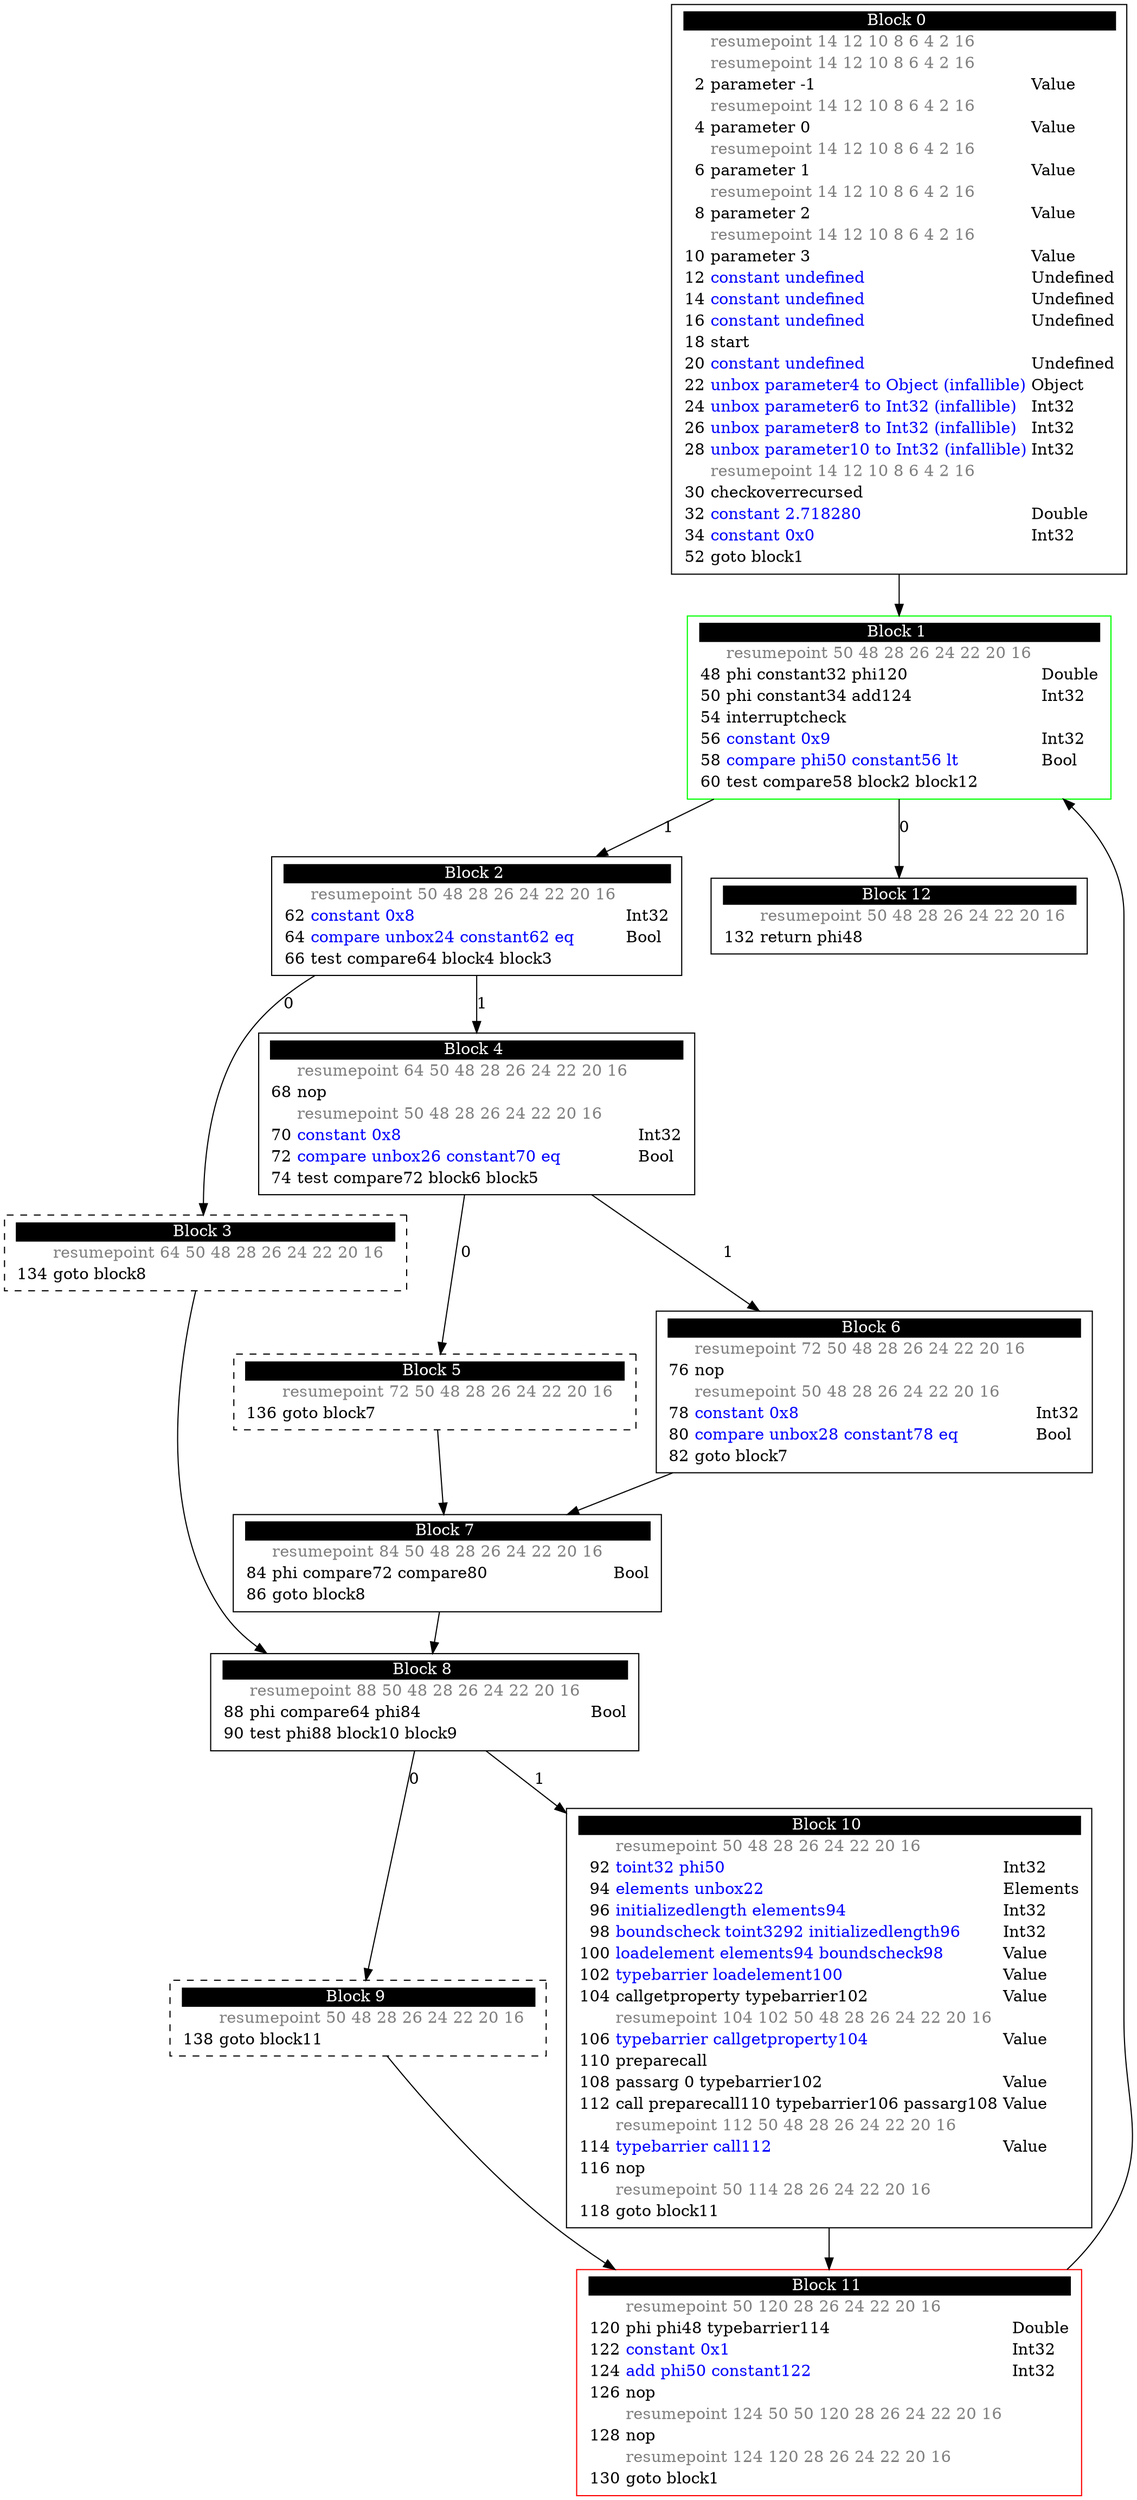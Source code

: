 digraph {
  rankdir=TB
  splines=true

  "Block0" [ shape=box label=<<table border="0" cellborder="0" cellpadding="1"><tr><td align="center" bgcolor="black" colspan="3"><font color="white">Block 0 </font></td></tr><tr><td align="left"></td><td align="left"><font color="grey50">resumepoint 14 12 10 8 6 4 2 16 </font></td><td></td></tr><tr><td align="left"></td><td align="left"><font color="grey50">resumepoint 14 12 10 8 6 4 2 16 </font></td><td></td></tr><tr><td align="right" port="i2">2</td><td align="left">parameter -1</td><td align="left">Value</td></tr><tr><td align="left"></td><td align="left"><font color="grey50">resumepoint 14 12 10 8 6 4 2 16 </font></td><td></td></tr><tr><td align="right" port="i4">4</td><td align="left">parameter 0</td><td align="left">Value</td></tr><tr><td align="left"></td><td align="left"><font color="grey50">resumepoint 14 12 10 8 6 4 2 16 </font></td><td></td></tr><tr><td align="right" port="i6">6</td><td align="left">parameter 1</td><td align="left">Value</td></tr><tr><td align="left"></td><td align="left"><font color="grey50">resumepoint 14 12 10 8 6 4 2 16 </font></td><td></td></tr><tr><td align="right" port="i8">8</td><td align="left">parameter 2</td><td align="left">Value</td></tr><tr><td align="left"></td><td align="left"><font color="grey50">resumepoint 14 12 10 8 6 4 2 16 </font></td><td></td></tr><tr><td align="right" port="i10">10</td><td align="left">parameter 3</td><td align="left">Value</td></tr><tr><td align="right" port="i12">12</td><td align="left"><font color="blue">constant undefined</font></td><td align="left">Undefined</td></tr><tr><td align="right" port="i14">14</td><td align="left"><font color="blue">constant undefined</font></td><td align="left">Undefined</td></tr><tr><td align="right" port="i16">16</td><td align="left"><font color="blue">constant undefined</font></td><td align="left">Undefined</td></tr><tr><td align="right" port="i18">18</td><td align="left">start</td></tr><tr><td align="right" port="i20">20</td><td align="left"><font color="blue">constant undefined</font></td><td align="left">Undefined</td></tr><tr><td align="right" port="i22">22</td><td align="left"><font color="blue">unbox parameter4 to Object (infallible)</font></td><td align="left">Object</td></tr><tr><td align="right" port="i24">24</td><td align="left"><font color="blue">unbox parameter6 to Int32 (infallible)</font></td><td align="left">Int32</td></tr><tr><td align="right" port="i26">26</td><td align="left"><font color="blue">unbox parameter8 to Int32 (infallible)</font></td><td align="left">Int32</td></tr><tr><td align="right" port="i28">28</td><td align="left"><font color="blue">unbox parameter10 to Int32 (infallible)</font></td><td align="left">Int32</td></tr><tr><td align="left"></td><td align="left"><font color="grey50">resumepoint 14 12 10 8 6 4 2 16 </font></td><td></td></tr><tr><td align="right" port="i30">30</td><td align="left">checkoverrecursed</td></tr><tr><td align="right" port="i32">32</td><td align="left"><font color="blue">constant 2.718280</font></td><td align="left">Double</td></tr><tr><td align="right" port="i34">34</td><td align="left"><font color="blue">constant 0x0</font></td><td align="left">Int32</td></tr><tr><td align="right" port="i52">52</td><td align="left">goto block1</td></tr></table>> ] ;
  "Block1" [ color=green shape=box label=<<table border="0" cellborder="0" cellpadding="1"><tr><td align="center" bgcolor="black" colspan="3"><font color="white">Block 1 </font></td></tr><tr><td align="left"></td><td align="left"><font color="grey50">resumepoint 50 48 28 26 24 22 20 16 </font></td><td></td></tr><tr><td align="right" port="i48">48</td><td align="left">phi constant32 phi120</td><td align="left">Double</td></tr><tr><td align="right" port="i50">50</td><td align="left">phi constant34 add124</td><td align="left">Int32</td></tr><tr><td align="right" port="i54">54</td><td align="left">interruptcheck</td></tr><tr><td align="right" port="i56">56</td><td align="left"><font color="blue">constant 0x9</font></td><td align="left">Int32</td></tr><tr><td align="right" port="i58">58</td><td align="left"><font color="blue">compare phi50 constant56 lt</font></td><td align="left">Bool</td></tr><tr><td align="right" port="i60">60</td><td align="left">test compare58 block2 block12</td></tr></table>> ] ;
  "Block2" [ shape=box label=<<table border="0" cellborder="0" cellpadding="1"><tr><td align="center" bgcolor="black" colspan="3"><font color="white">Block 2 </font></td></tr><tr><td align="left"></td><td align="left"><font color="grey50">resumepoint 50 48 28 26 24 22 20 16 </font></td><td></td></tr><tr><td align="right" port="i62">62</td><td align="left"><font color="blue">constant 0x8</font></td><td align="left">Int32</td></tr><tr><td align="right" port="i64">64</td><td align="left"><font color="blue">compare unbox24 constant62 eq</font></td><td align="left">Bool</td></tr><tr><td align="right" port="i66">66</td><td align="left">test compare64 block4 block3</td></tr></table>> ] ;
  "Block3" [ shape=box style=dashed label=<<table border="0" cellborder="0" cellpadding="1"><tr><td align="center" bgcolor="black" colspan="3"><font color="white">Block 3 </font></td></tr><tr><td align="left"></td><td align="left"><font color="grey50">resumepoint 64 50 48 28 26 24 22 20 16 </font></td><td></td></tr><tr><td align="right" port="i134">134</td><td align="left">goto block8</td></tr></table>> ] ;
  "Block4" [ shape=box label=<<table border="0" cellborder="0" cellpadding="1"><tr><td align="center" bgcolor="black" colspan="3"><font color="white">Block 4 </font></td></tr><tr><td align="left"></td><td align="left"><font color="grey50">resumepoint 64 50 48 28 26 24 22 20 16 </font></td><td></td></tr><tr><td align="right" port="i68">68</td><td align="left">nop</td></tr><tr><td align="left"></td><td align="left"><font color="grey50">resumepoint 50 48 28 26 24 22 20 16 </font></td><td></td></tr><tr><td align="right" port="i70">70</td><td align="left"><font color="blue">constant 0x8</font></td><td align="left">Int32</td></tr><tr><td align="right" port="i72">72</td><td align="left"><font color="blue">compare unbox26 constant70 eq</font></td><td align="left">Bool</td></tr><tr><td align="right" port="i74">74</td><td align="left">test compare72 block6 block5</td></tr></table>> ] ;
  "Block5" [ shape=box style=dashed label=<<table border="0" cellborder="0" cellpadding="1"><tr><td align="center" bgcolor="black" colspan="3"><font color="white">Block 5 </font></td></tr><tr><td align="left"></td><td align="left"><font color="grey50">resumepoint 72 50 48 28 26 24 22 20 16 </font></td><td></td></tr><tr><td align="right" port="i136">136</td><td align="left">goto block7</td></tr></table>> ] ;
  "Block6" [ shape=box label=<<table border="0" cellborder="0" cellpadding="1"><tr><td align="center" bgcolor="black" colspan="3"><font color="white">Block 6 </font></td></tr><tr><td align="left"></td><td align="left"><font color="grey50">resumepoint 72 50 48 28 26 24 22 20 16 </font></td><td></td></tr><tr><td align="right" port="i76">76</td><td align="left">nop</td></tr><tr><td align="left"></td><td align="left"><font color="grey50">resumepoint 50 48 28 26 24 22 20 16 </font></td><td></td></tr><tr><td align="right" port="i78">78</td><td align="left"><font color="blue">constant 0x8</font></td><td align="left">Int32</td></tr><tr><td align="right" port="i80">80</td><td align="left"><font color="blue">compare unbox28 constant78 eq</font></td><td align="left">Bool</td></tr><tr><td align="right" port="i82">82</td><td align="left">goto block7</td></tr></table>> ] ;
  "Block7" [ shape=box label=<<table border="0" cellborder="0" cellpadding="1"><tr><td align="center" bgcolor="black" colspan="3"><font color="white">Block 7 </font></td></tr><tr><td align="left"></td><td align="left"><font color="grey50">resumepoint 84 50 48 28 26 24 22 20 16 </font></td><td></td></tr><tr><td align="right" port="i84">84</td><td align="left">phi compare72 compare80</td><td align="left">Bool</td></tr><tr><td align="right" port="i86">86</td><td align="left">goto block8</td></tr></table>> ] ;
  "Block8" [ shape=box label=<<table border="0" cellborder="0" cellpadding="1"><tr><td align="center" bgcolor="black" colspan="3"><font color="white">Block 8 </font></td></tr><tr><td align="left"></td><td align="left"><font color="grey50">resumepoint 88 50 48 28 26 24 22 20 16 </font></td><td></td></tr><tr><td align="right" port="i88">88</td><td align="left">phi compare64 phi84</td><td align="left">Bool</td></tr><tr><td align="right" port="i90">90</td><td align="left">test phi88 block10 block9</td></tr></table>> ] ;
  "Block9" [ shape=box style=dashed label=<<table border="0" cellborder="0" cellpadding="1"><tr><td align="center" bgcolor="black" colspan="3"><font color="white">Block 9 </font></td></tr><tr><td align="left"></td><td align="left"><font color="grey50">resumepoint 50 48 28 26 24 22 20 16 </font></td><td></td></tr><tr><td align="right" port="i138">138</td><td align="left">goto block11</td></tr></table>> ] ;
  "Block10" [ shape=box label=<<table border="0" cellborder="0" cellpadding="1"><tr><td align="center" bgcolor="black" colspan="3"><font color="white">Block 10 </font></td></tr><tr><td align="left"></td><td align="left"><font color="grey50">resumepoint 50 48 28 26 24 22 20 16 </font></td><td></td></tr><tr><td align="right" port="i92">92</td><td align="left"><font color="blue">toint32 phi50</font></td><td align="left">Int32</td></tr><tr><td align="right" port="i94">94</td><td align="left"><font color="blue">elements unbox22</font></td><td align="left">Elements</td></tr><tr><td align="right" port="i96">96</td><td align="left"><font color="blue">initializedlength elements94</font></td><td align="left">Int32</td></tr><tr><td align="right" port="i98">98</td><td align="left"><font color="blue">boundscheck toint3292 initializedlength96</font></td><td align="left">Int32</td></tr><tr><td align="right" port="i100">100</td><td align="left"><font color="blue">loadelement elements94 boundscheck98</font></td><td align="left">Value</td></tr><tr><td align="right" port="i102">102</td><td align="left"><font color="blue">typebarrier loadelement100</font></td><td align="left">Value</td></tr><tr><td align="right" port="i104">104</td><td align="left">callgetproperty typebarrier102</td><td align="left">Value</td></tr><tr><td align="left"></td><td align="left"><font color="grey50">resumepoint 104 102 50 48 28 26 24 22 20 16 </font></td><td></td></tr><tr><td align="right" port="i106">106</td><td align="left"><font color="blue">typebarrier callgetproperty104</font></td><td align="left">Value</td></tr><tr><td align="right" port="i110">110</td><td align="left">preparecall</td></tr><tr><td align="right" port="i108">108</td><td align="left">passarg 0 typebarrier102</td><td align="left">Value</td></tr><tr><td align="right" port="i112">112</td><td align="left">call preparecall110 typebarrier106 passarg108</td><td align="left">Value</td></tr><tr><td align="left"></td><td align="left"><font color="grey50">resumepoint 112 50 48 28 26 24 22 20 16 </font></td><td></td></tr><tr><td align="right" port="i114">114</td><td align="left"><font color="blue">typebarrier call112</font></td><td align="left">Value</td></tr><tr><td align="right" port="i116">116</td><td align="left">nop</td></tr><tr><td align="left"></td><td align="left"><font color="grey50">resumepoint 50 114 28 26 24 22 20 16 </font></td><td></td></tr><tr><td align="right" port="i118">118</td><td align="left">goto block11</td></tr></table>> ] ;
  "Block11" [ color=red shape=box label=<<table border="0" cellborder="0" cellpadding="1"><tr><td align="center" bgcolor="black" colspan="3"><font color="white">Block 11 </font></td></tr><tr><td align="left"></td><td align="left"><font color="grey50">resumepoint 50 120 28 26 24 22 20 16 </font></td><td></td></tr><tr><td align="right" port="i120">120</td><td align="left">phi phi48 typebarrier114</td><td align="left">Double</td></tr><tr><td align="right" port="i122">122</td><td align="left"><font color="blue">constant 0x1</font></td><td align="left">Int32</td></tr><tr><td align="right" port="i124">124</td><td align="left"><font color="blue">add phi50 constant122</font></td><td align="left">Int32</td></tr><tr><td align="right" port="i126">126</td><td align="left">nop</td></tr><tr><td align="left"></td><td align="left"><font color="grey50">resumepoint 124 50 50 120 28 26 24 22 20 16 </font></td><td></td></tr><tr><td align="right" port="i128">128</td><td align="left">nop</td></tr><tr><td align="left"></td><td align="left"><font color="grey50">resumepoint 124 120 28 26 24 22 20 16 </font></td><td></td></tr><tr><td align="right" port="i130">130</td><td align="left">goto block1</td></tr></table>> ] ;
  "Block12" [ shape=box label=<<table border="0" cellborder="0" cellpadding="1"><tr><td align="center" bgcolor="black" colspan="3"><font color="white">Block 12 </font></td></tr><tr><td align="left"></td><td align="left"><font color="grey50">resumepoint 50 48 28 26 24 22 20 16 </font></td><td></td></tr><tr><td align="right" port="i132">132</td><td align="left">return phi48</td></tr></table>> ] ;

  "Block0" -> "Block1" ;
  "Block1" -> "Block2" [ label=1 ] ;
  "Block1" -> "Block12" [ label=0 ] ;
  "Block2" -> "Block4" [ label=1 ] ;
  "Block2" -> "Block3" [ label=0 ] ;
  "Block3" -> "Block8" ;
  "Block4" -> "Block6" [ label=1 ] ;
  "Block4" -> "Block5" [ label=0 ] ;
  "Block5" -> "Block7" ;
  "Block6" -> "Block7" ;
  "Block7" -> "Block8" ;
  "Block8" -> "Block10" [ label=1 ] ;
  "Block8" -> "Block9" [ label=0 ] ;
  "Block9" -> "Block11" ;
  "Block10" -> "Block11" ;
  "Block11" -> "Block1" ;
}
